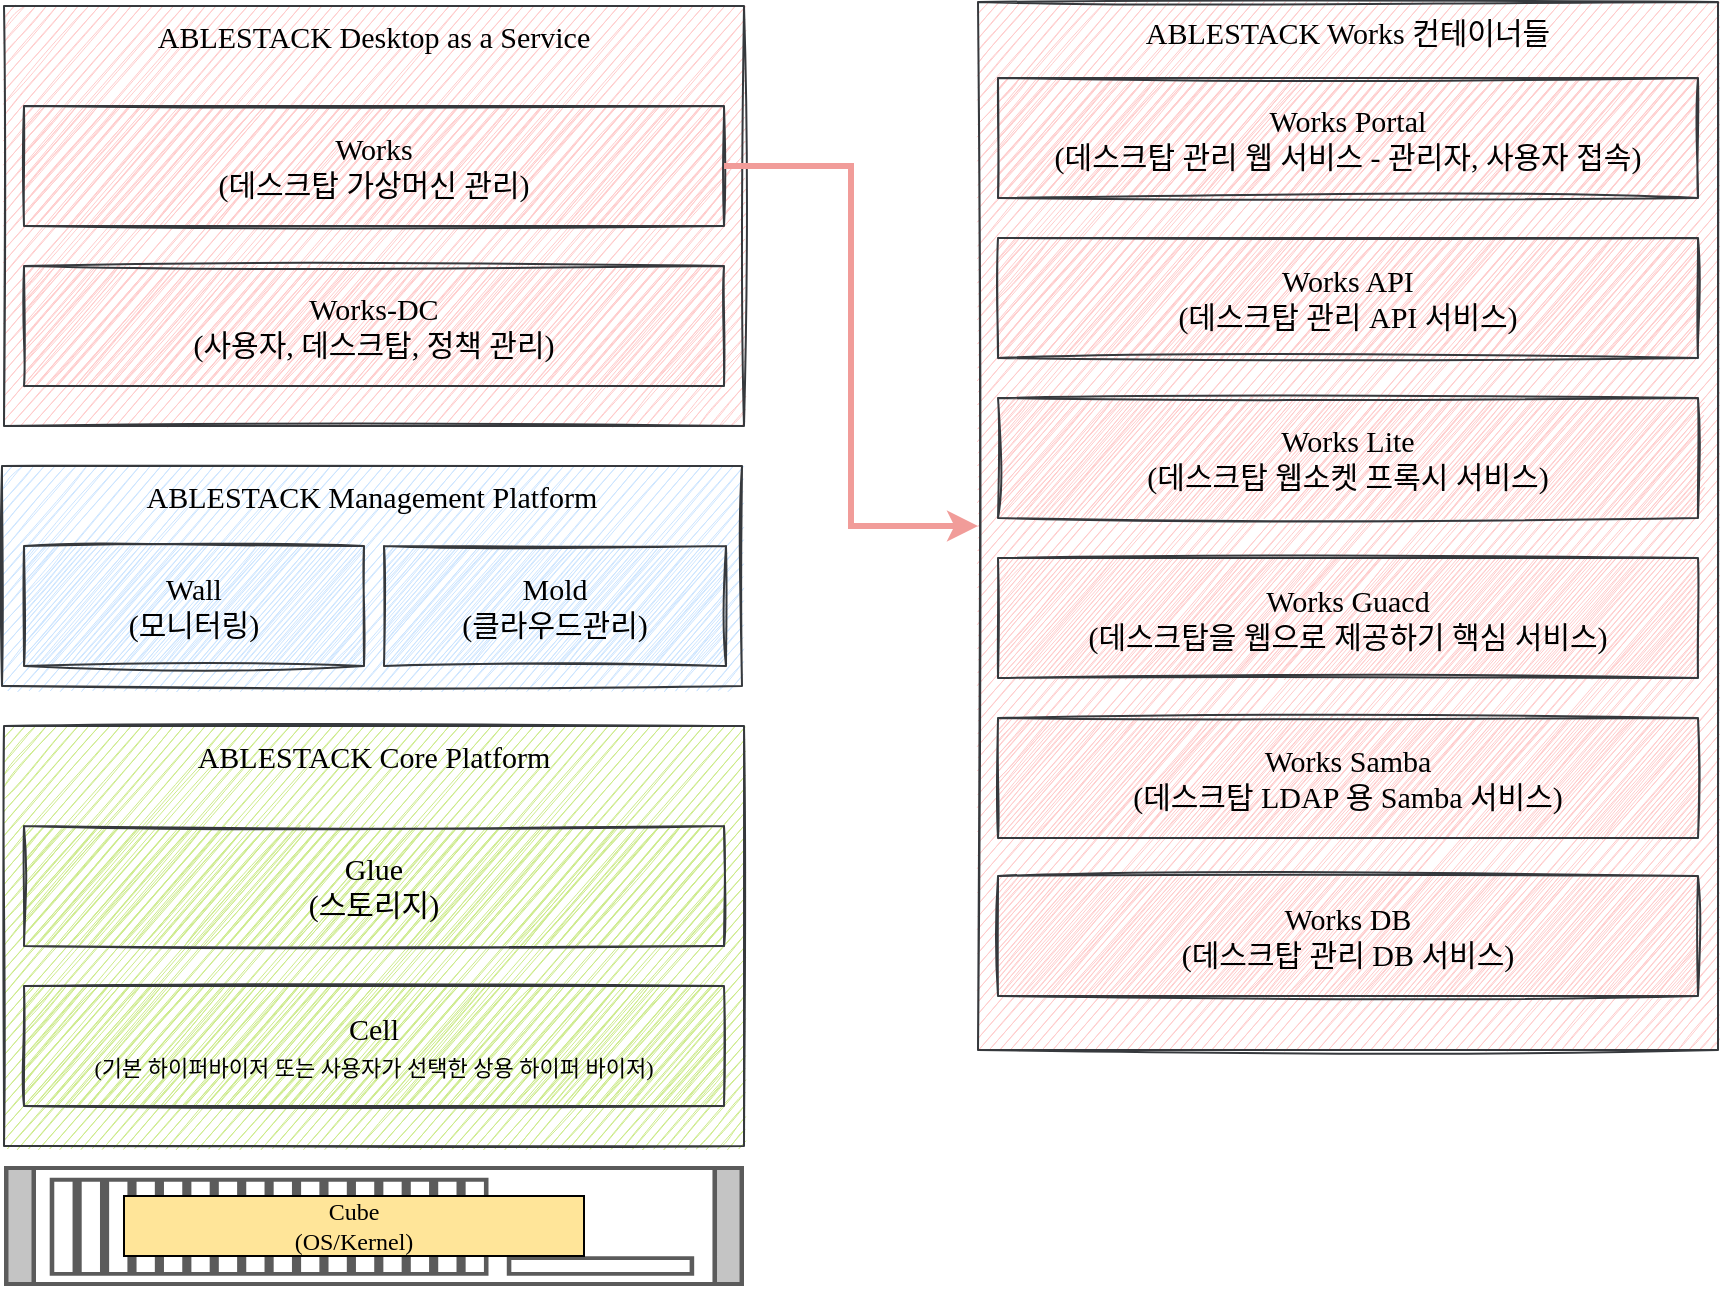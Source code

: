 <mxfile version="14.4.3" type="device" pages="3"><diagram id="atydWfxIM8dWrXOHFEp3" name="architecture"><mxGraphModel dx="1346" dy="997" grid="0" gridSize="10" guides="1" tooltips="1" connect="1" arrows="1" fold="1" page="1" pageScale="1" pageWidth="1169" pageHeight="827" math="0" shadow="0"><root><mxCell id="0"/><mxCell id="1" parent="0"/><mxCell id="m1iA2QIu8aNJZZcNIq9g-1" value="" style="shape=mxgraph.rack.ibm.ibm_x3690;html=1;labelPosition=right;align=left;spacingLeft=15;dashed=0;shadow=0;fillColor=#ffffff;fontFamily=D2Coding ligature;" parent="1" vertex="1"><mxGeometry x="138" y="656" width="370" height="60" as="geometry"/></mxCell><mxCell id="m1iA2QIu8aNJZZcNIq9g-2" value="Cube&lt;br&gt;(OS/Kernel)" style="rounded=0;whiteSpace=wrap;html=1;fillColor=#FFE599;fontFamily=D2Coding ligature;" parent="1" vertex="1"><mxGeometry x="198" y="671" width="230" height="30" as="geometry"/></mxCell><mxCell id="m1iA2QIu8aNJZZcNIq9g-3" value="ABLESTACK Core Platform" style="rounded=0;whiteSpace=wrap;html=1;fillColor=#cdeb8b;gradientDirection=north;strokeColor=#36393d;shadow=0;sketch=1;fontFamily=D2Coding ligature;verticalAlign=top;fontSize=15;" parent="1" vertex="1"><mxGeometry x="138" y="436" width="370" height="210" as="geometry"/></mxCell><mxCell id="m1iA2QIu8aNJZZcNIq9g-4" value="Glue&lt;br&gt;(스토리지)" style="rounded=0;whiteSpace=wrap;html=1;shadow=0;sketch=1;fontFamily=D2Coding ligature;fontSize=15;gradientDirection=north;fillColor=#cdeb8b;strokeColor=#36393d;" parent="1" vertex="1"><mxGeometry x="148" y="486" width="350" height="60" as="geometry"/></mxCell><mxCell id="m1iA2QIu8aNJZZcNIq9g-5" value="Cell&lt;br&gt;&lt;font style=&quot;font-size: 11px&quot;&gt;(기본 하이퍼바이저 또는 사용자가 선택한 상용 하이퍼 바이저)&lt;/font&gt;" style="rounded=0;whiteSpace=wrap;html=1;shadow=0;sketch=1;fontFamily=D2Coding ligature;fontSize=15;gradientDirection=north;fillColor=#cdeb8b;strokeColor=#36393d;" parent="1" vertex="1"><mxGeometry x="148" y="566" width="350" height="60" as="geometry"/></mxCell><mxCell id="m1iA2QIu8aNJZZcNIq9g-6" value="ABLESTACK Management Platform" style="rounded=0;whiteSpace=wrap;html=1;fillColor=#cce5ff;gradientDirection=north;strokeColor=#36393d;shadow=0;sketch=1;fontFamily=D2Coding ligature;verticalAlign=top;fontSize=15;" parent="1" vertex="1"><mxGeometry x="137" y="306" width="370" height="110" as="geometry"/></mxCell><mxCell id="m1iA2QIu8aNJZZcNIq9g-7" value="Wall&lt;br&gt;(모니터링)" style="rounded=0;whiteSpace=wrap;html=1;shadow=0;sketch=1;fontFamily=D2Coding ligature;fontSize=15;gradientDirection=north;fillColor=#cce5ff;strokeColor=#36393d;" parent="1" vertex="1"><mxGeometry x="148" y="346" width="170" height="60" as="geometry"/></mxCell><mxCell id="m1iA2QIu8aNJZZcNIq9g-9" value="Mold&lt;br&gt;(클라우드관리)" style="rounded=0;whiteSpace=wrap;html=1;shadow=0;sketch=1;fontFamily=D2Coding ligature;fontSize=15;gradientDirection=north;fillColor=#cce5ff;strokeColor=#36393d;" parent="1" vertex="1"><mxGeometry x="328" y="346" width="171" height="60" as="geometry"/></mxCell><mxCell id="m1iA2QIu8aNJZZcNIq9g-10" value="ABLESTACK Desktop as a Service" style="rounded=0;whiteSpace=wrap;html=1;fillColor=#ffcccc;gradientDirection=north;strokeColor=#36393d;shadow=0;sketch=1;fontFamily=D2Coding ligature;verticalAlign=top;fontSize=15;" parent="1" vertex="1"><mxGeometry x="138" y="76" width="370" height="210" as="geometry"/></mxCell><mxCell id="m1iA2QIu8aNJZZcNIq9g-11" value="Works&lt;br&gt;(데스크탑 가상머신 관리)" style="rounded=0;whiteSpace=wrap;html=1;shadow=0;sketch=1;fontFamily=D2Coding ligature;fontSize=15;gradientDirection=north;fillColor=#ffcccc;strokeColor=#36393d;" parent="1" vertex="1"><mxGeometry x="148" y="126" width="350" height="60" as="geometry"/></mxCell><mxCell id="m1iA2QIu8aNJZZcNIq9g-12" value="Works-DC&lt;br&gt;(사용자, 데스크탑, 정책 관리)" style="rounded=0;whiteSpace=wrap;html=1;shadow=0;sketch=1;fontFamily=D2Coding ligature;fontSize=15;gradientDirection=north;fillColor=#ffcccc;strokeColor=#36393d;" parent="1" vertex="1"><mxGeometry x="148" y="206" width="350" height="60" as="geometry"/></mxCell><mxCell id="m1iA2QIu8aNJZZcNIq9g-13" value="" style="edgeStyle=elbowEdgeStyle;elbow=horizontal;endArrow=classic;html=1;rounded=0;fontFamily=D2Coding ligature;fontSize=11;exitX=1;exitY=0.5;exitDx=0;exitDy=0;entryX=0;entryY=0.5;entryDx=0;entryDy=0;strokeWidth=3;fillColor=#ffcccc;strokeColor=#F19C99;" parent="1" source="m1iA2QIu8aNJZZcNIq9g-11" target="m1iA2QIu8aNJZZcNIq9g-14" edge="1"><mxGeometry width="50" height="50" relative="1" as="geometry"><mxPoint x="458" y="376" as="sourcePoint"/><mxPoint x="688" y="106" as="targetPoint"/></mxGeometry></mxCell><mxCell id="m1iA2QIu8aNJZZcNIq9g-14" value="ABLESTACK Works 컨테이너들" style="rounded=0;whiteSpace=wrap;html=1;shadow=0;sketch=1;fontFamily=D2Coding ligature;fontSize=15;fillColor=#ffcccc;gradientDirection=north;verticalAlign=top;strokeColor=#36393d;" parent="1" vertex="1"><mxGeometry x="625" y="74" width="370" height="524" as="geometry"/></mxCell><mxCell id="m1iA2QIu8aNJZZcNIq9g-15" value="Works Portal&lt;br&gt;(데스크탑 관리 웹 서비스 - 관리자, 사용자 접속)" style="rounded=0;whiteSpace=wrap;html=1;shadow=0;sketch=1;fontFamily=D2Coding ligature;fontSize=15;fillColor=#ffcccc;gradientDirection=north;strokeColor=#36393d;" parent="1" vertex="1"><mxGeometry x="635" y="112" width="350" height="60" as="geometry"/></mxCell><mxCell id="m1iA2QIu8aNJZZcNIq9g-16" value="Works API&lt;br&gt;(데스크탑 관리 API 서비스)" style="rounded=0;whiteSpace=wrap;html=1;shadow=0;sketch=1;fontFamily=D2Coding ligature;fontSize=15;fillColor=#ffcccc;gradientDirection=north;strokeColor=#36393d;" parent="1" vertex="1"><mxGeometry x="635" y="192" width="350" height="60" as="geometry"/></mxCell><mxCell id="m1iA2QIu8aNJZZcNIq9g-17" value="Works DB&lt;br&gt;(데스크탑 관리 DB 서비스)" style="rounded=0;whiteSpace=wrap;html=1;shadow=0;sketch=1;fontFamily=D2Coding ligature;fontSize=15;fillColor=#ffcccc;gradientDirection=north;strokeColor=#36393d;" parent="1" vertex="1"><mxGeometry x="635" y="511" width="350" height="60" as="geometry"/></mxCell><mxCell id="m1iA2QIu8aNJZZcNIq9g-18" value="Works Guacd&lt;br&gt;(데스크탑을 웹으로 제공하기 핵심 서비스)" style="rounded=0;whiteSpace=wrap;html=1;shadow=0;sketch=1;fontFamily=D2Coding ligature;fontSize=15;fillColor=#ffcccc;gradientDirection=north;strokeColor=#36393d;" parent="1" vertex="1"><mxGeometry x="635" y="352" width="350" height="60" as="geometry"/></mxCell><mxCell id="m1iA2QIu8aNJZZcNIq9g-20" value="Works Samba&lt;br&gt;(데스크탑 LDAP 용 Samba 서비스)" style="rounded=0;whiteSpace=wrap;html=1;shadow=0;sketch=1;fontFamily=D2Coding ligature;fontSize=15;fillColor=#ffcccc;gradientDirection=north;strokeColor=#36393d;" parent="1" vertex="1"><mxGeometry x="635" y="432" width="350" height="60" as="geometry"/></mxCell><mxCell id="sv5kaIgGL6YJU9LQzXx3-1" value="Works Lite&lt;br&gt;(데스크탑 웹소켓 프록시 서비스)" style="rounded=0;whiteSpace=wrap;html=1;shadow=0;sketch=1;fontFamily=D2Coding ligature;fontSize=15;fillColor=#ffcccc;gradientDirection=north;strokeColor=#36393d;" parent="1" vertex="1"><mxGeometry x="635" y="272" width="350" height="60" as="geometry"/></mxCell></root></mxGraphModel></diagram><diagram id="Eqv-hVMj-cZuqIIMfu0w" name="관리자"><mxGraphModel dx="1346" dy="997" grid="0" gridSize="10" guides="1" tooltips="1" connect="1" arrows="1" fold="1" page="1" pageScale="1" pageWidth="827" pageHeight="1169" math="0" shadow="0"><root><mxCell id="FcRqNt3goBqX-ZqL-ewH-0"/><mxCell id="FcRqNt3goBqX-ZqL-ewH-1" parent="FcRqNt3goBqX-ZqL-ewH-0"/><mxCell id="FcRqNt3goBqX-ZqL-ewH-25" style="edgeStyle=orthogonalEdgeStyle;rounded=0;orthogonalLoop=1;jettySize=auto;html=1;fontFamily=D2Coding ligature;fontSize=11;strokeColor=#000000;strokeWidth=1;" parent="FcRqNt3goBqX-ZqL-ewH-1" source="FcRqNt3goBqX-ZqL-ewH-4" target="FcRqNt3goBqX-ZqL-ewH-10" edge="1"><mxGeometry relative="1" as="geometry"/></mxCell><mxCell id="FcRqNt3goBqX-ZqL-ewH-26" value="가상머신 관리&lt;br&gt;사용자 관리&lt;br&gt;정책 관리" style="edgeLabel;html=1;align=center;verticalAlign=middle;resizable=0;points=[];fontSize=11;fontFamily=D2Coding ligature;" parent="FcRqNt3goBqX-ZqL-ewH-25" vertex="1" connectable="0"><mxGeometry x="-0.273" relative="1" as="geometry"><mxPoint x="19" as="offset"/></mxGeometry></mxCell><mxCell id="FcRqNt3goBqX-ZqL-ewH-4" value="" style="shadow=0;dashed=0;html=1;strokeColor=none;fillColor=#4495D1;labelPosition=center;verticalLabelPosition=bottom;verticalAlign=top;align=center;outlineConnect=0;shape=mxgraph.veeam.portal_admin;sketch=0;fontFamily=D2Coding ligature;fontSize=15;" parent="FcRqNt3goBqX-ZqL-ewH-1" vertex="1"><mxGeometry x="106" y="230" width="48.4" height="48.8" as="geometry"/></mxCell><mxCell id="FcRqNt3goBqX-ZqL-ewH-20" style="edgeStyle=orthogonalEdgeStyle;rounded=0;orthogonalLoop=1;jettySize=auto;html=1;fontFamily=D2Coding ligature;fontSize=15;strokeColor=#000000;strokeWidth=1;" parent="FcRqNt3goBqX-ZqL-ewH-1" source="FcRqNt3goBqX-ZqL-ewH-10" target="FcRqNt3goBqX-ZqL-ewH-18" edge="1"><mxGeometry relative="1" as="geometry"/></mxCell><mxCell id="FcRqNt3goBqX-ZqL-ewH-10" value="" style="sketch=0;pointerEvents=1;shadow=0;dashed=0;html=1;strokeColor=none;fillColor=#434445;aspect=fixed;labelPosition=center;verticalLabelPosition=bottom;verticalAlign=top;align=center;outlineConnect=0;shape=mxgraph.vvd.web_browser;fontFamily=D2Coding ligature;fontSize=15;" parent="FcRqNt3goBqX-ZqL-ewH-1" vertex="1"><mxGeometry x="310" y="236.65" width="50" height="35.5" as="geometry"/></mxCell><mxCell id="FcRqNt3goBqX-ZqL-ewH-23" style="edgeStyle=orthogonalEdgeStyle;rounded=0;orthogonalLoop=1;jettySize=auto;html=1;entryX=0;entryY=0.5;entryDx=0;entryDy=0;fontFamily=D2Coding ligature;fontSize=15;strokeColor=#000000;strokeWidth=1;startArrow=classic;startFill=1;" parent="FcRqNt3goBqX-ZqL-ewH-1" source="FcRqNt3goBqX-ZqL-ewH-18" edge="1"><mxGeometry relative="1" as="geometry"><mxPoint x="470" y="351" as="targetPoint"/></mxGeometry></mxCell><mxCell id="FcRqNt3goBqX-ZqL-ewH-24" value="가상머신 관리" style="edgeLabel;html=1;align=center;verticalAlign=middle;resizable=0;points=[];fontSize=11;fontFamily=D2Coding ligature;" parent="FcRqNt3goBqX-ZqL-ewH-23" vertex="1" connectable="0"><mxGeometry x="-0.236" y="2" relative="1" as="geometry"><mxPoint x="12" y="1" as="offset"/></mxGeometry></mxCell><mxCell id="FcRqNt3goBqX-ZqL-ewH-33" style="edgeStyle=orthogonalEdgeStyle;rounded=0;orthogonalLoop=1;jettySize=auto;html=1;entryX=0.03;entryY=0.5;entryDx=0;entryDy=0;entryPerimeter=0;fontFamily=D2Coding ligature;fontSize=13;startArrow=classic;startFill=1;strokeColor=#000000;strokeWidth=1;" parent="FcRqNt3goBqX-ZqL-ewH-1" source="FcRqNt3goBqX-ZqL-ewH-18" target="FcRqNt3goBqX-ZqL-ewH-30" edge="1"><mxGeometry relative="1" as="geometry"><Array as="points"><mxPoint x="335" y="430"/></Array></mxGeometry></mxCell><mxCell id="FcRqNt3goBqX-ZqL-ewH-34" value="사용자 및 정책 관리" style="edgeLabel;html=1;align=center;verticalAlign=middle;resizable=0;points=[];fontSize=11;fontFamily=D2Coding ligature;" parent="FcRqNt3goBqX-ZqL-ewH-33" vertex="1" connectable="0"><mxGeometry x="0.121" y="-1" relative="1" as="geometry"><mxPoint x="14" y="-1" as="offset"/></mxGeometry></mxCell><mxCell id="FcRqNt3goBqX-ZqL-ewH-18" value="" style="sketch=0;aspect=fixed;html=1;points=[];align=center;image;fontSize=12;image=img/lib/mscae/API_Management.svg;shadow=0;fontFamily=D2Coding ligature;fillColor=#FFFFFF;gradientColor=none;gradientDirection=north;" parent="FcRqNt3goBqX-ZqL-ewH-1" vertex="1"><mxGeometry x="310" y="330" width="50" height="42" as="geometry"/></mxCell><mxCell id="FcRqNt3goBqX-ZqL-ewH-19" value="Works API" style="text;html=1;align=center;verticalAlign=middle;resizable=0;points=[];autosize=1;strokeColor=none;fillColor=none;fontSize=13;fontFamily=D2Coding ligature;" parent="FcRqNt3goBqX-ZqL-ewH-1" vertex="1"><mxGeometry x="240" y="342" width="70" height="20" as="geometry"/></mxCell><mxCell id="FcRqNt3goBqX-ZqL-ewH-36" value="가상머신 관리" style="edgeStyle=orthogonalEdgeStyle;rounded=0;orthogonalLoop=1;jettySize=auto;html=1;fontFamily=D2Coding ligature;fontSize=11;startArrow=classic;startFill=1;strokeColor=#000000;strokeWidth=1;" parent="FcRqNt3goBqX-ZqL-ewH-1" source="FcRqNt3goBqX-ZqL-ewH-28" target="FcRqNt3goBqX-ZqL-ewH-35" edge="1"><mxGeometry relative="1" as="geometry"/></mxCell><mxCell id="FcRqNt3goBqX-ZqL-ewH-28" value="" style="verticalLabelPosition=bottom;html=1;verticalAlign=top;align=center;strokeColor=none;fillColor=#00BEF2;shape=mxgraph.azure.cloud_service;shadow=0;sketch=0;fontFamily=D2Coding ligature;fontSize=13;" parent="FcRqNt3goBqX-ZqL-ewH-1" vertex="1"><mxGeometry x="470" y="332" width="50" height="40" as="geometry"/></mxCell><mxCell id="FcRqNt3goBqX-ZqL-ewH-29" value="Mold Core" style="text;html=1;align=center;verticalAlign=middle;resizable=0;points=[];autosize=1;strokeColor=none;fillColor=none;fontSize=13;fontFamily=D2Coding ligature;" parent="FcRqNt3goBqX-ZqL-ewH-1" vertex="1"><mxGeometry x="465" y="317" width="70" height="20" as="geometry"/></mxCell><mxCell id="FcRqNt3goBqX-ZqL-ewH-38" style="edgeStyle=orthogonalEdgeStyle;rounded=0;orthogonalLoop=1;jettySize=auto;html=1;entryX=0;entryY=0.529;entryDx=0;entryDy=0;entryPerimeter=0;fontFamily=D2Coding ligature;fontSize=11;startArrow=classic;startFill=1;strokeColor=#000000;strokeWidth=1;" parent="FcRqNt3goBqX-ZqL-ewH-1" source="FcRqNt3goBqX-ZqL-ewH-30" target="FcRqNt3goBqX-ZqL-ewH-37" edge="1"><mxGeometry relative="1" as="geometry"/></mxCell><mxCell id="FcRqNt3goBqX-ZqL-ewH-39" value="사용자 및 정책 관리" style="edgeLabel;html=1;align=center;verticalAlign=middle;resizable=0;points=[];fontSize=11;fontFamily=D2Coding ligature;" parent="FcRqNt3goBqX-ZqL-ewH-38" vertex="1" connectable="0"><mxGeometry x="-0.246" y="-2" relative="1" as="geometry"><mxPoint x="9" y="-1" as="offset"/></mxGeometry></mxCell><mxCell id="FcRqNt3goBqX-ZqL-ewH-30" value="" style="verticalLabelPosition=bottom;html=1;verticalAlign=top;align=center;strokeColor=none;fillColor=#00BEF2;shape=mxgraph.azure.cloud_service;shadow=0;sketch=0;fontFamily=D2Coding ligature;fontSize=13;" parent="FcRqNt3goBqX-ZqL-ewH-1" vertex="1"><mxGeometry x="470" y="410" width="50" height="40" as="geometry"/></mxCell><mxCell id="FcRqNt3goBqX-ZqL-ewH-32" value="Domain Controller" style="text;html=1;align=center;verticalAlign=middle;resizable=0;points=[];autosize=1;strokeColor=none;fillColor=none;fontSize=13;fontFamily=D2Coding ligature;" parent="FcRqNt3goBqX-ZqL-ewH-1" vertex="1"><mxGeometry x="435" y="390" width="130" height="20" as="geometry"/></mxCell><mxCell id="FcRqNt3goBqX-ZqL-ewH-35" value="" style="aspect=fixed;perimeter=ellipsePerimeter;html=1;align=center;fontSize=12;verticalAlign=top;fontColor=#364149;shadow=0;dashed=0;image;image=img/lib/cumulus/server_bare_metal.svg;sketch=0;fontFamily=D2Coding ligature;fillColor=#FFFFFF;gradientColor=none;gradientDirection=north;" parent="FcRqNt3goBqX-ZqL-ewH-1" vertex="1"><mxGeometry x="630" y="340" width="110" height="22.92" as="geometry"/></mxCell><mxCell id="FcRqNt3goBqX-ZqL-ewH-37" value="" style="points=[[0.5,0,0],[0.765,0.48,0],[0.99,0.98,0],[0.5,1,0],[0.01,0.98,0],[0.235,0.48,0]];verticalLabelPosition=bottom;sketch=0;html=1;verticalAlign=top;aspect=fixed;align=center;pointerEvents=1;shape=mxgraph.cisco19.ldap;fillColor=#005073;strokeColor=none;shadow=0;fontFamily=D2Coding ligature;fontSize=11;" parent="FcRqNt3goBqX-ZqL-ewH-1" vertex="1"><mxGeometry x="650" y="407.5" width="50" height="42.5" as="geometry"/></mxCell><mxCell id="FcRqNt3goBqX-ZqL-ewH-40" value="Cell" style="text;html=1;align=center;verticalAlign=middle;resizable=0;points=[];autosize=1;strokeColor=none;fillColor=none;fontSize=13;fontFamily=D2Coding ligature;" parent="FcRqNt3goBqX-ZqL-ewH-1" vertex="1"><mxGeometry x="660" y="320" width="40" height="20" as="geometry"/></mxCell><mxCell id="FcRqNt3goBqX-ZqL-ewH-41" value="Activity Domain" style="text;html=1;align=center;verticalAlign=middle;resizable=0;points=[];autosize=1;strokeColor=none;fillColor=none;fontSize=13;fontFamily=D2Coding ligature;" parent="FcRqNt3goBqX-ZqL-ewH-1" vertex="1"><mxGeometry x="620" y="390" width="110" height="20" as="geometry"/></mxCell><mxCell id="HJC2h0uziWD-8yaf4kfs-0" value="Works Portal GUI&lt;br&gt;(관리자 접속)" style="text;html=1;align=center;verticalAlign=middle;resizable=0;points=[];autosize=1;strokeColor=none;fillColor=none;fontSize=13;fontFamily=D2Coding ligature;" parent="FcRqNt3goBqX-ZqL-ewH-1" vertex="1"><mxGeometry x="286" y="200.65" width="103" height="36" as="geometry"/></mxCell></root></mxGraphModel></diagram><diagram name="사용자" id="PjC6ijqe-0g4CKg6C1w0"><mxGraphModel dx="1346" dy="997" grid="0" gridSize="10" guides="1" tooltips="1" connect="1" arrows="1" fold="1" page="1" pageScale="1" pageWidth="827" pageHeight="1169" math="0" shadow="0"><root><mxCell id="G0xg0uwfh_dSCf8Y5sEj-0"/><mxCell id="G0xg0uwfh_dSCf8Y5sEj-1" parent="G0xg0uwfh_dSCf8Y5sEj-0"/><mxCell id="G0xg0uwfh_dSCf8Y5sEj-2" style="edgeStyle=orthogonalEdgeStyle;rounded=0;orthogonalLoop=1;jettySize=auto;html=1;fontFamily=D2Coding ligature;fontSize=11;strokeColor=#000000;strokeWidth=1;" parent="G0xg0uwfh_dSCf8Y5sEj-1" target="G0xg0uwfh_dSCf8Y5sEj-7" edge="1"><mxGeometry relative="1" as="geometry"><mxPoint x="262.4" y="334.4" as="sourcePoint"/></mxGeometry></mxCell><mxCell id="G0xg0uwfh_dSCf8Y5sEj-3" value="데스크탑 접속" style="edgeLabel;html=1;align=center;verticalAlign=middle;resizable=0;points=[];fontSize=11;fontFamily=D2Coding ligature;" parent="G0xg0uwfh_dSCf8Y5sEj-2" vertex="1" connectable="0"><mxGeometry x="-0.273" relative="1" as="geometry"><mxPoint x="19" as="offset"/></mxGeometry></mxCell><mxCell id="G0xg0uwfh_dSCf8Y5sEj-5" value="" style="shadow=0;dashed=0;html=1;strokeColor=none;fillColor=#4495D1;labelPosition=center;verticalLabelPosition=bottom;verticalAlign=top;align=center;outlineConnect=0;shape=mxgraph.veeam.company_user;sketch=0;fontFamily=D2Coding ligature;fontSize=15;" parent="G0xg0uwfh_dSCf8Y5sEj-1" vertex="1"><mxGeometry x="203" y="310" width="49.4" height="48.8" as="geometry"/></mxCell><mxCell id="G0xg0uwfh_dSCf8Y5sEj-6" style="edgeStyle=orthogonalEdgeStyle;rounded=0;orthogonalLoop=1;jettySize=auto;html=1;fontFamily=D2Coding ligature;fontSize=15;strokeColor=#000000;strokeWidth=1;startArrow=classic;startFill=1;" parent="G0xg0uwfh_dSCf8Y5sEj-1" source="G0xg0uwfh_dSCf8Y5sEj-7" target="G0xg0uwfh_dSCf8Y5sEj-12" edge="1"><mxGeometry relative="1" as="geometry"/></mxCell><mxCell id="-BdLfLcGOUi7DaTMc0cL-0" value="접속 가상머신 정보" style="edgeLabel;html=1;align=center;verticalAlign=middle;resizable=0;points=[];fontSize=11;fontFamily=D2Coding ligature;" parent="G0xg0uwfh_dSCf8Y5sEj-6" vertex="1" connectable="0"><mxGeometry x="-0.314" y="1" relative="1" as="geometry"><mxPoint x="-51" y="8" as="offset"/></mxGeometry></mxCell><mxCell id="-BdLfLcGOUi7DaTMc0cL-1" value="가상머신 이미지" style="edgeLabel;html=1;align=center;verticalAlign=middle;resizable=0;points=[];fontSize=11;fontFamily=D2Coding ligature;" parent="G0xg0uwfh_dSCf8Y5sEj-6" vertex="1" connectable="0"><mxGeometry x="-0.314" y="1" relative="1" as="geometry"><mxPoint x="44" y="18" as="offset"/></mxGeometry></mxCell><mxCell id="G0xg0uwfh_dSCf8Y5sEj-7" value="" style="sketch=0;pointerEvents=1;shadow=0;dashed=0;html=1;strokeColor=none;fillColor=#434445;aspect=fixed;labelPosition=center;verticalLabelPosition=bottom;verticalAlign=top;align=center;outlineConnect=0;shape=mxgraph.vvd.web_browser;fontFamily=D2Coding ligature;fontSize=15;" parent="G0xg0uwfh_dSCf8Y5sEj-1" vertex="1"><mxGeometry x="418" y="316.65" width="50" height="35.5" as="geometry"/></mxCell><mxCell id="G0xg0uwfh_dSCf8Y5sEj-8" style="edgeStyle=orthogonalEdgeStyle;rounded=0;orthogonalLoop=1;jettySize=auto;html=1;entryX=0;entryY=0.5;entryDx=0;entryDy=0;fontFamily=D2Coding ligature;fontSize=15;strokeColor=#000000;strokeWidth=1;startArrow=classic;startFill=1;endArrow=none;endFill=0;" parent="G0xg0uwfh_dSCf8Y5sEj-1" source="G0xg0uwfh_dSCf8Y5sEj-12" edge="1"><mxGeometry relative="1" as="geometry"><mxPoint x="578" y="431" as="targetPoint"/></mxGeometry></mxCell><mxCell id="G0xg0uwfh_dSCf8Y5sEj-9" value="데스크탑 이미지" style="edgeLabel;html=1;align=center;verticalAlign=middle;resizable=0;points=[];fontSize=11;fontFamily=D2Coding ligature;" parent="G0xg0uwfh_dSCf8Y5sEj-8" vertex="1" connectable="0"><mxGeometry x="-0.236" y="2" relative="1" as="geometry"><mxPoint x="12" y="1" as="offset"/></mxGeometry></mxCell><mxCell id="G0xg0uwfh_dSCf8Y5sEj-12" value="" style="sketch=0;aspect=fixed;html=1;points=[];align=center;image;fontSize=12;image=img/lib/mscae/API_Management.svg;shadow=0;fontFamily=D2Coding ligature;fillColor=#FFFFFF;gradientColor=none;gradientDirection=north;" parent="G0xg0uwfh_dSCf8Y5sEj-1" vertex="1"><mxGeometry x="418" y="410" width="50" height="42" as="geometry"/></mxCell><mxCell id="G0xg0uwfh_dSCf8Y5sEj-13" value="Guacd" style="text;html=1;align=center;verticalAlign=middle;resizable=0;points=[];autosize=1;strokeColor=none;fillColor=none;fontSize=13;fontFamily=D2Coding ligature;" parent="G0xg0uwfh_dSCf8Y5sEj-1" vertex="1"><mxGeometry x="368" y="422" width="50" height="20" as="geometry"/></mxCell><mxCell id="G0xg0uwfh_dSCf8Y5sEj-14" value="Works Portal GUI&lt;br&gt;(사용자 접속)" style="text;html=1;align=center;verticalAlign=middle;resizable=0;points=[];autosize=1;strokeColor=none;fillColor=none;fontSize=13;fontFamily=D2Coding ligature;" parent="G0xg0uwfh_dSCf8Y5sEj-1" vertex="1"><mxGeometry x="392" y="281" width="103" height="36" as="geometry"/></mxCell><mxCell id="-BdLfLcGOUi7DaTMc0cL-2" value="Desktop" style="strokeColor=#dddddd;shadow=1;strokeWidth=1;rounded=1;absoluteArcSize=1;arcSize=2;labelPosition=center;verticalLabelPosition=middle;align=center;verticalAlign=bottom;spacingLeft=0;fontColor=#999999;fontSize=12;whiteSpace=wrap;spacingBottom=2;sketch=0;fontFamily=D2Coding ligature;fillColor=#FFFFFF;gradientColor=none;gradientDirection=north;" parent="G0xg0uwfh_dSCf8Y5sEj-1" vertex="1"><mxGeometry x="588" y="387.5" width="50" height="82.5" as="geometry"/></mxCell><mxCell id="-BdLfLcGOUi7DaTMc0cL-3" value="" style="sketch=0;dashed=0;connectable=0;html=1;fillColor=#757575;strokeColor=none;shape=mxgraph.gcp2.desktop;part=1;shadow=0;fontFamily=D2Coding ligature;fontSize=11;" parent="-BdLfLcGOUi7DaTMc0cL-2" vertex="1"><mxGeometry x="0.5" width="50" height="45" relative="1" as="geometry"><mxPoint x="-25" y="12.5" as="offset"/></mxGeometry></mxCell></root></mxGraphModel></diagram></mxfile>